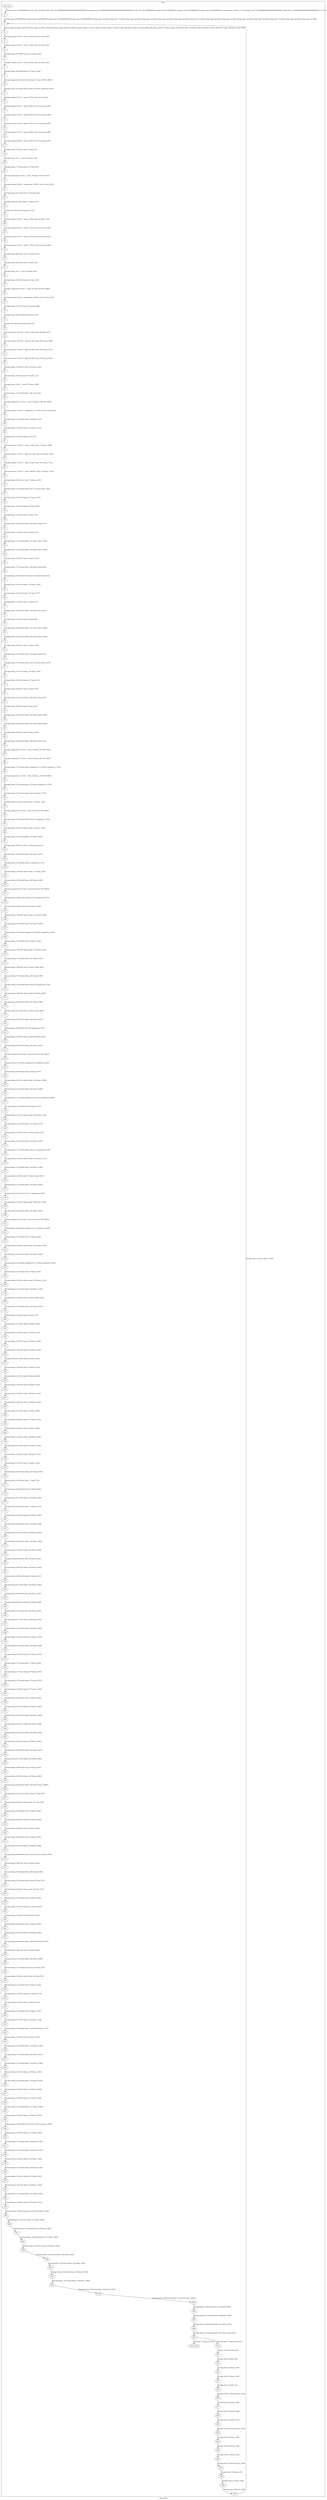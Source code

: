 digraph G {
label="Btor2XCFA";
subgraph cluster_0 {
label="main";
main_init[];
l1[];
l3[];
l4[];
l5[];
l6[];
l7[];
l8[];
l9[];
l10[];
l11[];
l12[];
l13[];
l14[];
l15[];
l16[];
l17[];
l18[];
l19[];
l20[];
l21[];
l22[];
l23[];
l24[];
l25[];
l26[];
l27[];
l28[];
l29[];
l30[];
l31[];
l32[];
l33[];
l34[];
l35[];
l36[];
l37[];
l38[];
l39[];
l40[];
l41[];
l42[];
l43[];
l44[];
l45[];
l46[];
l47[];
l48[];
l49[];
l50[];
l51[];
l52[];
l53[];
l54[];
l55[];
l56[];
l57[];
l58[];
l59[];
l60[];
l61[];
l62[];
l63[];
l64[];
l65[];
l66[];
l67[];
l68[];
l69[];
l70[];
l71[];
l72[];
l73[];
l74[];
l75[];
l76[];
l77[];
l78[];
l79[];
l80[];
l81[];
l82[];
l83[];
l84[];
l85[];
l86[];
l87[];
l88[];
l89[];
l90[];
l91[];
l92[];
l93[];
l94[];
l95[];
l96[];
l97[];
l98[];
l99[];
l100[];
l101[];
l102[];
l103[];
l104[];
l105[];
l106[];
l107[];
l108[];
l109[];
l110[];
l111[];
l112[];
l113[];
l114[];
l115[];
l116[];
l117[];
l118[];
l119[];
l120[];
l121[];
l122[];
l123[];
l124[];
l125[];
l126[];
l127[];
l128[];
l129[];
l130[];
l131[];
l132[];
l133[];
l134[];
l135[];
l136[];
l137[];
l138[];
l139[];
l140[];
l141[];
l142[];
l143[];
l144[];
l145[];
l146[];
l147[];
l148[];
l149[];
l150[];
l151[];
l152[];
l153[];
l154[];
l155[];
l156[];
l157[];
l158[];
l159[];
l160[];
l161[];
l162[];
l163[];
l164[];
l165[];
l166[];
l167[];
l168[];
l169[];
l170[];
l171[];
l172[];
l173[];
l174[];
l175[];
l176[];
l177[];
l178[];
l179[];
l180[];
l181[];
l182[];
l183[];
l184[];
l185[];
l186[];
l187[];
l188[];
l189[];
l190[];
l191[];
l192[];
l193[];
l194[];
l195[];
l196[];
l197[];
l198[];
l199[];
l200[];
l201[];
l202[];
l203[];
l204[];
l205[];
l206[];
l207[];
l208[];
l209[];
l210[];
l211[];
l212[];
l213[];
l214[];
l215[];
l216[];
l217[];
l218[];
l219[];
l220[];
l221[];
l222[];
l223[];
l224[];
l225[];
l226[];
l227[];
l228[];
l229[];
l230[];
l231[];
l232[];
l233[];
l234[];
l235[];
l236[];
l237[];
l238[];
l239[];
l240[];
l241[];
l242[];
l243[];
l244[];
l245[];
l246[];
l247[];
l248[];
l249[];
l250[];
l251[];
l252[];
l253[];
l254[];
l255[];
l256[];
l257[];
l258[];
l259[];
l260[];
l261[];
l262[];
l263[];
l264[];
l265[];
l266[];
l267[];
l268[];
l269[];
main_error[];
l270[];
l271[];
l272[];
l273[];
l274[];
l275[];
l276[];
l277[];
l278[];
l279[];
l280[];
l281[];
l282[];
l283[];
l284[];
l285[];
l286[];
l287[];
main_init -> l1 [label="[(assign const_5 #b00000000),(assign const_14 #b0),(assign const_43 #b00000000000000000000000000000001),(assign const_44 #b00000000000000000000000000000000),(assign const_54 #b00000000),(assign const_56 #b00000011),(assign const_59 #b00000010),(assign const_62 #b00000001),(assign const_70 #b11111111),(assign const_74 #b000000000000000000000000),(assign const_78 #b00000000000000000000000011111111)] "];
l3 -> l4 [label="[(havoc input_53),(havoc input_55),(havoc input_57),(havoc input_58),(havoc input_60),(havoc input_61),(havoc input_71),(havoc input_72),(havoc input_73),(havoc input_90),(havoc input_91),(havoc input_106),(havoc input_107),(havoc input_124),(havoc input_132),(havoc input_140),(havoc input_148),(havoc input_156),(havoc input_164)] "];
l4 -> l5 [label="[(assign ternary_45 (ite (= state_23 #b1) const_43 const_44))] "];
l5 -> l6 [label="[(assign ternary_46 (ite (= state_31 #b1) const_43 const_44))] "];
l6 -> l7 [label="[(assign binary_47 (bvadd ternary_45 ternary_46))] "];
l7 -> l8 [label="[(assign ternary_48 (ite (= state_39 #b1) const_43 const_44))] "];
l8 -> l9 [label="[(assign binary_49 (bvadd binary_47 ternary_48))] "];
l9 -> l10 [label="[(assign comparison_50 (ite (bvule binary_49 const_43) #b1 #b0))] "];
l10 -> l11 [label="[(assign binary_51 (bvand (bvnot state_41) (bvnot comparison_50)))] "];
l11 -> l12 [label="[(assign ternary_63 (ite (= input_61 #b1) const_62 state_6))] "];
l12 -> l13 [label="[(assign ternary_64 (ite (= input_60 #b1) const_54 ternary_63))] "];
l13 -> l14 [label="[(assign ternary_65 (ite (= input_58 #b1) const_59 ternary_64))] "];
l14 -> l15 [label="[(assign ternary_66 (ite (= input_57 #b1) const_54 ternary_65))] "];
l15 -> l16 [label="[(assign ternary_67 (ite (= input_55 #b1) const_56 ternary_66))] "];
l16 -> l17 [label="[(assign ternary_68 (ite (= input_53 #b1) const_54 ternary_67))] "];
l17 -> l18 [label="[(assign binary_75 (bvxor const_70 state_8))] "];
l18 -> l19 [label="[(assign binary_76 (++ const_74 binary_75))] "];
l19 -> l20 [label="[(assign binary_77 (bvsub binary_76 const_43))] "];
l20 -> l21 [label="[(assign comparison_79 (ite (= const_70 binary_75) #b1 #b0))] "];
l21 -> l22 [label="[(assign ternary_80 (ite (= comparison_79 #b1) const_43 const_44))] "];
l22 -> l23 [label="[(assign binary_81 (bvmul const_78 ternary_80))] "];
l23 -> l24 [label="[(assign binary_82 (bvor binary_77 binary_81))] "];
l24 -> l25 [label="[(assign slice_83 (extract binary_82 0 8))] "];
l25 -> l26 [label="[(assign ternary_84 (ite (= input_73 #b1) slice_83 binary_75))] "];
l26 -> l27 [label="[(assign ternary_85 (ite (= input_72 #b1) const_59 ternary_84))] "];
l27 -> l28 [label="[(assign ternary_86 (ite (= input_61 #b1) const_56 ternary_85))] "];
l28 -> l29 [label="[(assign ternary_87 (ite (= input_71 #b1) const_70 ternary_86))] "];
l29 -> l30 [label="[(assign binary_88 (bvxor const_70 ternary_87))] "];
l30 -> l31 [label="[(assign binary_92 (bvxor const_70 state_10))] "];
l31 -> l32 [label="[(assign binary_93 (++ const_74 binary_92))] "];
l32 -> l33 [label="[(assign binary_94 (bvsub binary_93 const_43))] "];
l33 -> l34 [label="[(assign comparison_95 (ite (= const_70 binary_92) #b1 #b0))] "];
l34 -> l35 [label="[(assign ternary_96 (ite (= comparison_95 #b1) const_43 const_44))] "];
l35 -> l36 [label="[(assign binary_97 (bvmul const_78 ternary_96))] "];
l36 -> l37 [label="[(assign binary_98 (bvor binary_94 binary_97))] "];
l37 -> l38 [label="[(assign slice_99 (extract binary_98 0 8))] "];
l38 -> l39 [label="[(assign ternary_100 (ite (= input_73 #b1) slice_99 binary_92))] "];
l39 -> l40 [label="[(assign ternary_101 (ite (= input_91 #b1) const_59 ternary_100))] "];
l40 -> l41 [label="[(assign ternary_102 (ite (= input_58 #b1) const_56 ternary_101))] "];
l41 -> l42 [label="[(assign ternary_103 (ite (= input_90 #b1) const_70 ternary_102))] "];
l42 -> l43 [label="[(assign binary_104 (bvxor const_70 ternary_103))] "];
l43 -> l44 [label="[(assign binary_108 (bvxor const_70 state_12))] "];
l44 -> l45 [label="[(assign binary_109 (++ const_74 binary_108))] "];
l45 -> l46 [label="[(assign binary_110 (bvsub binary_109 const_43))] "];
l46 -> l47 [label="[(assign comparison_111 (ite (= const_70 binary_108) #b1 #b0))] "];
l47 -> l48 [label="[(assign ternary_112 (ite (= comparison_111 #b1) const_43 const_44))] "];
l48 -> l49 [label="[(assign binary_113 (bvmul const_78 ternary_112))] "];
l49 -> l50 [label="[(assign binary_114 (bvor binary_110 binary_113))] "];
l50 -> l51 [label="[(assign slice_115 (extract binary_114 0 8))] "];
l51 -> l52 [label="[(assign ternary_116 (ite (= input_73 #b1) slice_115 binary_108))] "];
l52 -> l53 [label="[(assign ternary_117 (ite (= input_107 #b1) const_59 ternary_116))] "];
l53 -> l54 [label="[(assign ternary_118 (ite (= input_55 #b1) const_56 ternary_117))] "];
l54 -> l55 [label="[(assign ternary_119 (ite (= input_106 #b1) const_70 ternary_118))] "];
l55 -> l56 [label="[(assign binary_120 (bvxor const_70 ternary_119))] "];
l56 -> l57 [label="[(assign binary_123 (bvand (bvnot state_17) (bvnot input_72)))] "];
l57 -> l58 [label="[(assign binary_125 (bvor binary_123 input_124))] "];
l58 -> l59 [label="[(assign binary_126 (bvor binary_125 input_60))] "];
l59 -> l60 [label="[(assign binary_128 (bvor state_19 input_72))] "];
l60 -> l61 [label="[(assign binary_129 (bvand binary_128 (bvnot input_61)))] "];
l61 -> l62 [label="[(assign binary_131 (bvor state_21 input_61))] "];
l62 -> l63 [label="[(assign binary_133 (bvand binary_131 (bvnot input_132)))] "];
l63 -> l64 [label="[(assign binary_134 (bvand binary_133 (bvnot input_124)))] "];
l64 -> l65 [label="[(assign binary_136 (bvor state_23 input_132))] "];
l65 -> l66 [label="[(assign binary_137 (bvand binary_136 (bvnot input_60)))] "];
l66 -> l67 [label="[(assign binary_139 (bvand (bvnot state_25) (bvnot input_91)))] "];
l67 -> l68 [label="[(assign binary_141 (bvor binary_139 input_140))] "];
l68 -> l69 [label="[(assign binary_142 (bvor binary_141 input_57))] "];
l69 -> l70 [label="[(assign binary_144 (bvor state_27 input_91))] "];
l70 -> l71 [label="[(assign binary_145 (bvand binary_144 (bvnot input_58)))] "];
l71 -> l72 [label="[(assign binary_147 (bvor state_29 input_58))] "];
l72 -> l73 [label="[(assign binary_149 (bvand binary_147 (bvnot input_148)))] "];
l73 -> l74 [label="[(assign binary_150 (bvand binary_149 (bvnot input_140)))] "];
l74 -> l75 [label="[(assign binary_152 (bvor state_31 input_148))] "];
l75 -> l76 [label="[(assign binary_153 (bvand binary_152 (bvnot input_57)))] "];
l76 -> l77 [label="[(assign binary_155 (bvand (bvnot state_33) (bvnot input_107)))] "];
l77 -> l78 [label="[(assign binary_157 (bvor binary_155 input_156))] "];
l78 -> l79 [label="[(assign binary_158 (bvor binary_157 input_53))] "];
l79 -> l80 [label="[(assign binary_160 (bvor state_35 input_107))] "];
l80 -> l81 [label="[(assign binary_161 (bvand binary_160 (bvnot input_55)))] "];
l81 -> l82 [label="[(assign binary_163 (bvor state_37 input_55))] "];
l82 -> l83 [label="[(assign binary_165 (bvand binary_163 (bvnot input_164)))] "];
l83 -> l84 [label="[(assign binary_166 (bvand binary_165 (bvnot input_156)))] "];
l84 -> l85 [label="[(assign binary_168 (bvor state_39 input_164))] "];
l85 -> l86 [label="[(assign binary_169 (bvand binary_168 (bvnot input_53)))] "];
l86 -> l87 [label="[(assign comparison_171 (ite (= const_54 binary_75) #b1 #b0))] "];
l87 -> l88 [label="[(assign comparison_172 (ite (= const_54 binary_92) #b1 #b0))] "];
l88 -> l89 [label="[(assign binary_173 (bvand (bvnot comparison_171) (bvnot comparison_172)))] "];
l89 -> l90 [label="[(assign comparison_174 (ite (= const_54 binary_108) #b1 #b0))] "];
l90 -> l91 [label="[(assign binary_175 (bvand binary_173 (bvnot comparison_174)))] "];
l91 -> l92 [label="[(assign binary_176 (bvand (bvnot state_15) binary_175))] "];
l92 -> l93 [label="[(assign binary_177 (bvor (bvnot input_73) binary_176))] "];
l93 -> l94 [label="[(assign comparison_178 (ite (= const_54 state_6) #b1 #b0))] "];
l94 -> l95 [label="[(assign binary_179 (bvand (bvnot state_17) comparison_178))] "];
l95 -> l96 [label="[(assign binary_180 (bvor (bvnot input_72) binary_179))] "];
l96 -> l97 [label="[(assign binary_181 (bvand binary_177 binary_180))] "];
l97 -> l98 [label="[(assign binary_182 (bvor state_19 (bvnot input_61)))] "];
l98 -> l99 [label="[(assign binary_183 (bvand binary_181 binary_182))] "];
l99 -> l100 [label="[(assign binary_184 (bvand state_21 comparison_171))] "];
l100 -> l101 [label="[(assign binary_185 (bvor (bvnot input_71) binary_184))] "];
l101 -> l102 [label="[(assign binary_186 (bvand binary_183 binary_185))] "];
l102 -> l103 [label="[(assign comparison_187 (ite (= const_62 state_6) #b1 #b0))] "];
l103 -> l104 [label="[(assign binary_188 (bvand comparison_79 comparison_187))] "];
l104 -> l105 [label="[(assign binary_189 (bvand state_21 binary_188))] "];
l105 -> l106 [label="[(assign binary_190 (bvor (bvnot input_132) binary_189))] "];
l106 -> l107 [label="[(assign binary_191 (bvand binary_186 binary_190))] "];
l107 -> l108 [label="[(assign binary_192 (bvand comparison_79 (bvnot comparison_187)))] "];
l108 -> l109 [label="[(assign binary_193 (bvand state_21 binary_192))] "];
l109 -> l110 [label="[(assign binary_194 (bvor (bvnot input_124) binary_193))] "];
l110 -> l111 [label="[(assign binary_195 (bvand binary_191 binary_194))] "];
l111 -> l112 [label="[(assign binary_196 (bvor state_23 (bvnot input_60)))] "];
l112 -> l113 [label="[(assign binary_197 (bvand binary_195 binary_196))] "];
l113 -> l114 [label="[(assign binary_198 (bvand (bvnot state_25) comparison_178))] "];
l114 -> l115 [label="[(assign binary_199 (bvor (bvnot input_91) binary_198))] "];
l115 -> l116 [label="[(assign binary_200 (bvand binary_197 binary_199))] "];
l116 -> l117 [label="[(assign binary_201 (bvor state_27 (bvnot input_58)))] "];
l117 -> l118 [label="[(assign binary_202 (bvand binary_200 binary_201))] "];
l118 -> l119 [label="[(assign binary_203 (bvand state_29 comparison_172))] "];
l119 -> l120 [label="[(assign binary_204 (bvor (bvnot input_90) binary_203))] "];
l120 -> l121 [label="[(assign binary_205 (bvand binary_202 binary_204))] "];
l121 -> l122 [label="[(assign comparison_206 (ite (= const_59 state_6) #b1 #b0))] "];
l122 -> l123 [label="[(assign binary_207 (bvand comparison_95 comparison_206))] "];
l123 -> l124 [label="[(assign binary_208 (bvand state_29 binary_207))] "];
l124 -> l125 [label="[(assign binary_209 (bvor (bvnot input_148) binary_208))] "];
l125 -> l126 [label="[(assign binary_210 (bvand binary_205 binary_209))] "];
l126 -> l127 [label="[(assign binary_211 (bvand comparison_95 (bvnot comparison_206)))] "];
l127 -> l128 [label="[(assign binary_212 (bvand state_29 binary_211))] "];
l128 -> l129 [label="[(assign binary_213 (bvor (bvnot input_140) binary_212))] "];
l129 -> l130 [label="[(assign binary_214 (bvand binary_210 binary_213))] "];
l130 -> l131 [label="[(assign binary_215 (bvor state_31 (bvnot input_57)))] "];
l131 -> l132 [label="[(assign binary_216 (bvand binary_214 binary_215))] "];
l132 -> l133 [label="[(assign binary_217 (bvand (bvnot state_33) comparison_178))] "];
l133 -> l134 [label="[(assign binary_218 (bvor (bvnot input_107) binary_217))] "];
l134 -> l135 [label="[(assign binary_219 (bvand binary_216 binary_218))] "];
l135 -> l136 [label="[(assign binary_220 (bvor state_35 (bvnot input_55)))] "];
l136 -> l137 [label="[(assign binary_221 (bvand binary_219 binary_220))] "];
l137 -> l138 [label="[(assign binary_222 (bvand state_37 comparison_174))] "];
l138 -> l139 [label="[(assign binary_223 (bvor (bvnot input_106) binary_222))] "];
l139 -> l140 [label="[(assign binary_224 (bvand binary_221 binary_223))] "];
l140 -> l141 [label="[(assign comparison_225 (ite (= const_56 state_6) #b1 #b0))] "];
l141 -> l142 [label="[(assign binary_226 (bvand comparison_111 comparison_225))] "];
l142 -> l143 [label="[(assign binary_227 (bvand state_37 binary_226))] "];
l143 -> l144 [label="[(assign binary_228 (bvor (bvnot input_164) binary_227))] "];
l144 -> l145 [label="[(assign binary_229 (bvand binary_224 binary_228))] "];
l145 -> l146 [label="[(assign binary_230 (bvand comparison_111 (bvnot comparison_225)))] "];
l146 -> l147 [label="[(assign binary_231 (bvand state_37 binary_230))] "];
l147 -> l148 [label="[(assign binary_232 (bvor (bvnot input_156) binary_231))] "];
l148 -> l149 [label="[(assign binary_233 (bvand binary_229 binary_232))] "];
l149 -> l150 [label="[(assign binary_234 (bvor state_39 (bvnot input_53)))] "];
l150 -> l151 [label="[(assign binary_235 (bvand binary_233 binary_234))] "];
l151 -> l152 [label="[(assign binary_236 (bvor input_73 input_72))] "];
l152 -> l153 [label="[(assign binary_237 (bvor input_61 binary_236))] "];
l153 -> l154 [label="[(assign binary_238 (bvor input_71 binary_237))] "];
l154 -> l155 [label="[(assign binary_239 (bvor input_132 binary_238))] "];
l155 -> l156 [label="[(assign binary_240 (bvor input_124 binary_239))] "];
l156 -> l157 [label="[(assign binary_241 (bvor input_60 binary_240))] "];
l157 -> l158 [label="[(assign binary_242 (bvor input_91 binary_241))] "];
l158 -> l159 [label="[(assign binary_243 (bvor input_58 binary_242))] "];
l159 -> l160 [label="[(assign binary_244 (bvor input_90 binary_243))] "];
l160 -> l161 [label="[(assign binary_245 (bvor input_148 binary_244))] "];
l161 -> l162 [label="[(assign binary_246 (bvor input_140 binary_245))] "];
l162 -> l163 [label="[(assign binary_247 (bvor input_57 binary_246))] "];
l163 -> l164 [label="[(assign binary_248 (bvor input_107 binary_247))] "];
l164 -> l165 [label="[(assign binary_249 (bvor input_55 binary_248))] "];
l165 -> l166 [label="[(assign binary_250 (bvor input_106 binary_249))] "];
l166 -> l167 [label="[(assign binary_251 (bvor input_164 binary_250))] "];
l167 -> l168 [label="[(assign binary_252 (bvor input_156 binary_251))] "];
l168 -> l169 [label="[(assign binary_253 (bvor input_53 binary_252))] "];
l169 -> l170 [label="[(assign binary_254 (bvand binary_235 binary_253))] "];
l170 -> l171 [label="[(assign binary_255 (bvand input_73 input_72))] "];
l171 -> l172 [label="[(assign binary_256 (bvand input_61 binary_236))] "];
l172 -> l173 [label="[(assign binary_257 (bvor binary_255 binary_256))] "];
l173 -> l174 [label="[(assign binary_258 (bvand input_71 binary_237))] "];
l174 -> l175 [label="[(assign binary_259 (bvor binary_257 binary_258))] "];
l175 -> l176 [label="[(assign binary_260 (bvand input_132 binary_238))] "];
l176 -> l177 [label="[(assign binary_261 (bvor binary_259 binary_260))] "];
l177 -> l178 [label="[(assign binary_262 (bvand input_124 binary_239))] "];
l178 -> l179 [label="[(assign binary_263 (bvor binary_261 binary_262))] "];
l179 -> l180 [label="[(assign binary_264 (bvand input_60 binary_240))] "];
l180 -> l181 [label="[(assign binary_265 (bvor binary_263 binary_264))] "];
l181 -> l182 [label="[(assign binary_266 (bvand input_91 binary_241))] "];
l182 -> l183 [label="[(assign binary_267 (bvor binary_265 binary_266))] "];
l183 -> l184 [label="[(assign binary_268 (bvand input_58 binary_242))] "];
l184 -> l185 [label="[(assign binary_269 (bvor binary_267 binary_268))] "];
l185 -> l186 [label="[(assign binary_270 (bvand input_90 binary_243))] "];
l186 -> l187 [label="[(assign binary_271 (bvor binary_269 binary_270))] "];
l187 -> l188 [label="[(assign binary_272 (bvand input_148 binary_244))] "];
l188 -> l189 [label="[(assign binary_273 (bvor binary_271 binary_272))] "];
l189 -> l190 [label="[(assign binary_274 (bvand input_140 binary_245))] "];
l190 -> l191 [label="[(assign binary_275 (bvor binary_273 binary_274))] "];
l191 -> l192 [label="[(assign binary_276 (bvand input_57 binary_246))] "];
l192 -> l193 [label="[(assign binary_277 (bvor binary_275 binary_276))] "];
l193 -> l194 [label="[(assign binary_278 (bvand input_107 binary_247))] "];
l194 -> l195 [label="[(assign binary_279 (bvor binary_277 binary_278))] "];
l195 -> l196 [label="[(assign binary_280 (bvand input_55 binary_248))] "];
l196 -> l197 [label="[(assign binary_281 (bvor binary_279 binary_280))] "];
l197 -> l198 [label="[(assign binary_282 (bvand input_106 binary_249))] "];
l198 -> l199 [label="[(assign binary_283 (bvor binary_281 binary_282))] "];
l199 -> l200 [label="[(assign binary_284 (bvand input_164 binary_250))] "];
l200 -> l201 [label="[(assign binary_285 (bvor binary_283 binary_284))] "];
l201 -> l202 [label="[(assign binary_286 (bvand input_156 binary_251))] "];
l202 -> l203 [label="[(assign binary_287 (bvor binary_285 binary_286))] "];
l203 -> l204 [label="[(assign binary_288 (bvand input_53 binary_252))] "];
l204 -> l205 [label="[(assign binary_289 (bvor binary_287 binary_288))] "];
l205 -> l206 [label="[(assign binary_290 (bvand binary_254 (bvnot binary_289)))] "];
l206 -> l207 [label="[(assign binary_291 (bvand (bvnot state_17) state_19))] "];
l207 -> l208 [label="[(assign binary_292 (bvor (bvnot state_17) state_19))] "];
l208 -> l209 [label="[(assign binary_293 (bvand state_21 binary_292))] "];
l209 -> l210 [label="[(assign binary_294 (bvor binary_291 binary_293))] "];
l210 -> l211 [label="[(assign binary_295 (bvor state_21 binary_292))] "];
l211 -> l212 [label="[(assign binary_296 (bvand state_23 binary_295))] "];
l212 -> l213 [label="[(assign binary_297 (bvor binary_294 binary_296))] "];
l213 -> l214 [label="[(assign binary_298 (bvand (bvnot state_15) (bvnot binary_297)))] "];
l214 -> l215 [label="[(assign binary_299 (bvor state_23 binary_295))] "];
l215 -> l216 [label="[(assign binary_300 (bvand binary_298 binary_299))] "];
l216 -> l217 [label="[(assign binary_301 (bvand (bvnot state_25) state_27))] "];
l217 -> l218 [label="[(assign binary_302 (bvor (bvnot state_25) state_27))] "];
l218 -> l219 [label="[(assign binary_303 (bvand state_29 binary_302))] "];
l219 -> l220 [label="[(assign binary_304 (bvor binary_301 binary_303))] "];
l220 -> l221 [label="[(assign binary_305 (bvor state_29 binary_302))] "];
l221 -> l222 [label="[(assign binary_306 (bvand state_31 binary_305))] "];
l222 -> l223 [label="[(assign binary_307 (bvor binary_304 binary_306))] "];
l223 -> l224 [label="[(assign binary_308 (bvand binary_300 (bvnot binary_307)))] "];
l224 -> l225 [label="[(assign binary_309 (bvor state_31 binary_305))] "];
l225 -> l226 [label="[(assign binary_310 (bvand binary_308 binary_309))] "];
l226 -> l227 [label="[(assign binary_311 (bvand (bvnot state_33) state_35))] "];
l227 -> l228 [label="[(assign binary_312 (bvor (bvnot state_33) state_35))] "];
l228 -> l229 [label="[(assign binary_313 (bvand state_37 binary_312))] "];
l229 -> l230 [label="[(assign binary_314 (bvor binary_311 binary_313))] "];
l230 -> l231 [label="[(assign binary_315 (bvor state_37 binary_312))] "];
l231 -> l232 [label="[(assign binary_316 (bvand state_39 binary_315))] "];
l232 -> l233 [label="[(assign binary_317 (bvor binary_314 binary_316))] "];
l233 -> l234 [label="[(assign binary_318 (bvand binary_310 (bvnot binary_317)))] "];
l234 -> l235 [label="[(assign binary_319 (bvor state_39 binary_315))] "];
l235 -> l236 [label="[(assign binary_320 (bvand binary_318 binary_319))] "];
l236 -> l237 [label="[(assign binary_321 (bvand binary_290 binary_320))] "];
l237 -> l238 [label="[(assign binary_322 (bvand binary_129 binary_126))] "];
l238 -> l239 [label="[(assign binary_323 (bvor binary_129 binary_126))] "];
l239 -> l240 [label="[(assign binary_324 (bvand binary_134 binary_323))] "];
l240 -> l241 [label="[(assign binary_325 (bvor binary_322 binary_324))] "];
l241 -> l242 [label="[(assign binary_326 (bvor binary_134 binary_323))] "];
l242 -> l243 [label="[(assign binary_327 (bvand binary_137 binary_326))] "];
l243 -> l244 [label="[(assign binary_328 (bvor binary_325 binary_327))] "];
l244 -> l245 [label="[(assign binary_329 (bvand (bvnot state_15) (bvnot binary_328)))] "];
l245 -> l246 [label="[(assign binary_330 (bvor binary_137 binary_326))] "];
l246 -> l247 [label="[(assign binary_331 (bvand binary_329 binary_330))] "];
l247 -> l248 [label="[(assign binary_332 (bvand binary_145 binary_142))] "];
l248 -> l249 [label="[(assign binary_333 (bvor binary_145 binary_142))] "];
l249 -> l250 [label="[(assign binary_334 (bvand binary_150 binary_333))] "];
l250 -> l251 [label="[(assign binary_335 (bvor binary_332 binary_334))] "];
l251 -> l252 [label="[(assign binary_336 (bvor binary_150 binary_333))] "];
l252 -> l253 [label="[(assign binary_337 (bvand binary_153 binary_336))] "];
l253 -> l254 [label="[(assign binary_338 (bvor binary_335 binary_337))] "];
l254 -> l255 [label="[(assign binary_339 (bvand binary_331 (bvnot binary_338)))] "];
l255 -> l256 [label="[(assign binary_340 (bvor binary_153 binary_336))] "];
l256 -> l257 [label="[(assign binary_341 (bvand binary_339 binary_340))] "];
l257 -> l258 [label="[(assign binary_342 (bvand binary_161 binary_158))] "];
l258 -> l259 [label="[(assign binary_343 (bvor binary_161 binary_158))] "];
l259 -> l260 [label="[(assign binary_344 (bvand binary_166 binary_343))] "];
l260 -> l261 [label="[(assign binary_345 (bvor binary_342 binary_344))] "];
l261 -> l262 [label="[(assign binary_346 (bvor binary_166 binary_343))] "];
l262 -> l263 [label="[(assign binary_347 (bvand binary_169 binary_346))] "];
l263 -> l264 [label="[(assign binary_348 (bvor binary_345 binary_347))] "];
l264 -> l265 [label="[(assign binary_349 (bvand binary_341 (bvnot binary_348)))] "];
l265 -> l266 [label="[(assign binary_350 (bvor binary_169 binary_346))] "];
l266 -> l267 [label="[(assign binary_351 (bvand binary_349 binary_350))] "];
l267 -> l268 [label="[(assign binary_352 (bvand binary_321 binary_351))] "];
l268 -> l269 [label="[(assign binary_353 (bvand binary_352 (bvnot state_41)))] "];
l269 -> main_error [label="[(assume (= binary_51 #b1))] "];
l269 -> l270 [label="[(assume (not (= binary_51 #b1)))] "];
l270 -> l271 [label="[(assign state_6 ternary_68)] "];
l271 -> l272 [label="[(assign state_8 binary_88)] "];
l272 -> l273 [label="[(assign state_10 binary_104)] "];
l273 -> l274 [label="[(assign state_12 binary_120)] "];
l274 -> l275 [label="[(assign state_15 state_15)] "];
l275 -> l276 [label="[(assign state_17 (bvnot binary_126))] "];
l276 -> l277 [label="[(assign state_19 binary_129)] "];
l277 -> l278 [label="[(assign state_21 binary_134)] "];
l278 -> l279 [label="[(assign state_23 binary_137)] "];
l279 -> l280 [label="[(assign state_25 (bvnot binary_142))] "];
l280 -> l281 [label="[(assign state_27 binary_145)] "];
l281 -> l282 [label="[(assign state_29 binary_150)] "];
l282 -> l283 [label="[(assign state_31 binary_153)] "];
l283 -> l284 [label="[(assign state_33 (bvnot binary_158))] "];
l284 -> l285 [label="[(assign state_35 binary_161)] "];
l285 -> l286 [label="[(assign state_37 binary_166)] "];
l286 -> l287 [label="[(assign state_39 binary_169)] "];
l287 -> l3 [label="[(assign state_41 (bvnot binary_353))] "];
l1 -> l3 [label="[(assign state_6 #b00000000),(assign state_8 #b00000000),(assign state_10 #b00000000),(assign state_12 #b00000000),(assign state_15 #b0),(assign state_17 #b0),(assign state_19 #b0),(assign state_21 #b0),(assign state_23 #b0),(assign state_25 #b0),(assign state_27 #b0),(assign state_29 #b0),(assign state_31 #b0),(assign state_33 #b0),(assign state_35 #b0),(assign state_37 #b0),(assign state_39 #b0),(assign state_41 #b0)] "];

}
}
